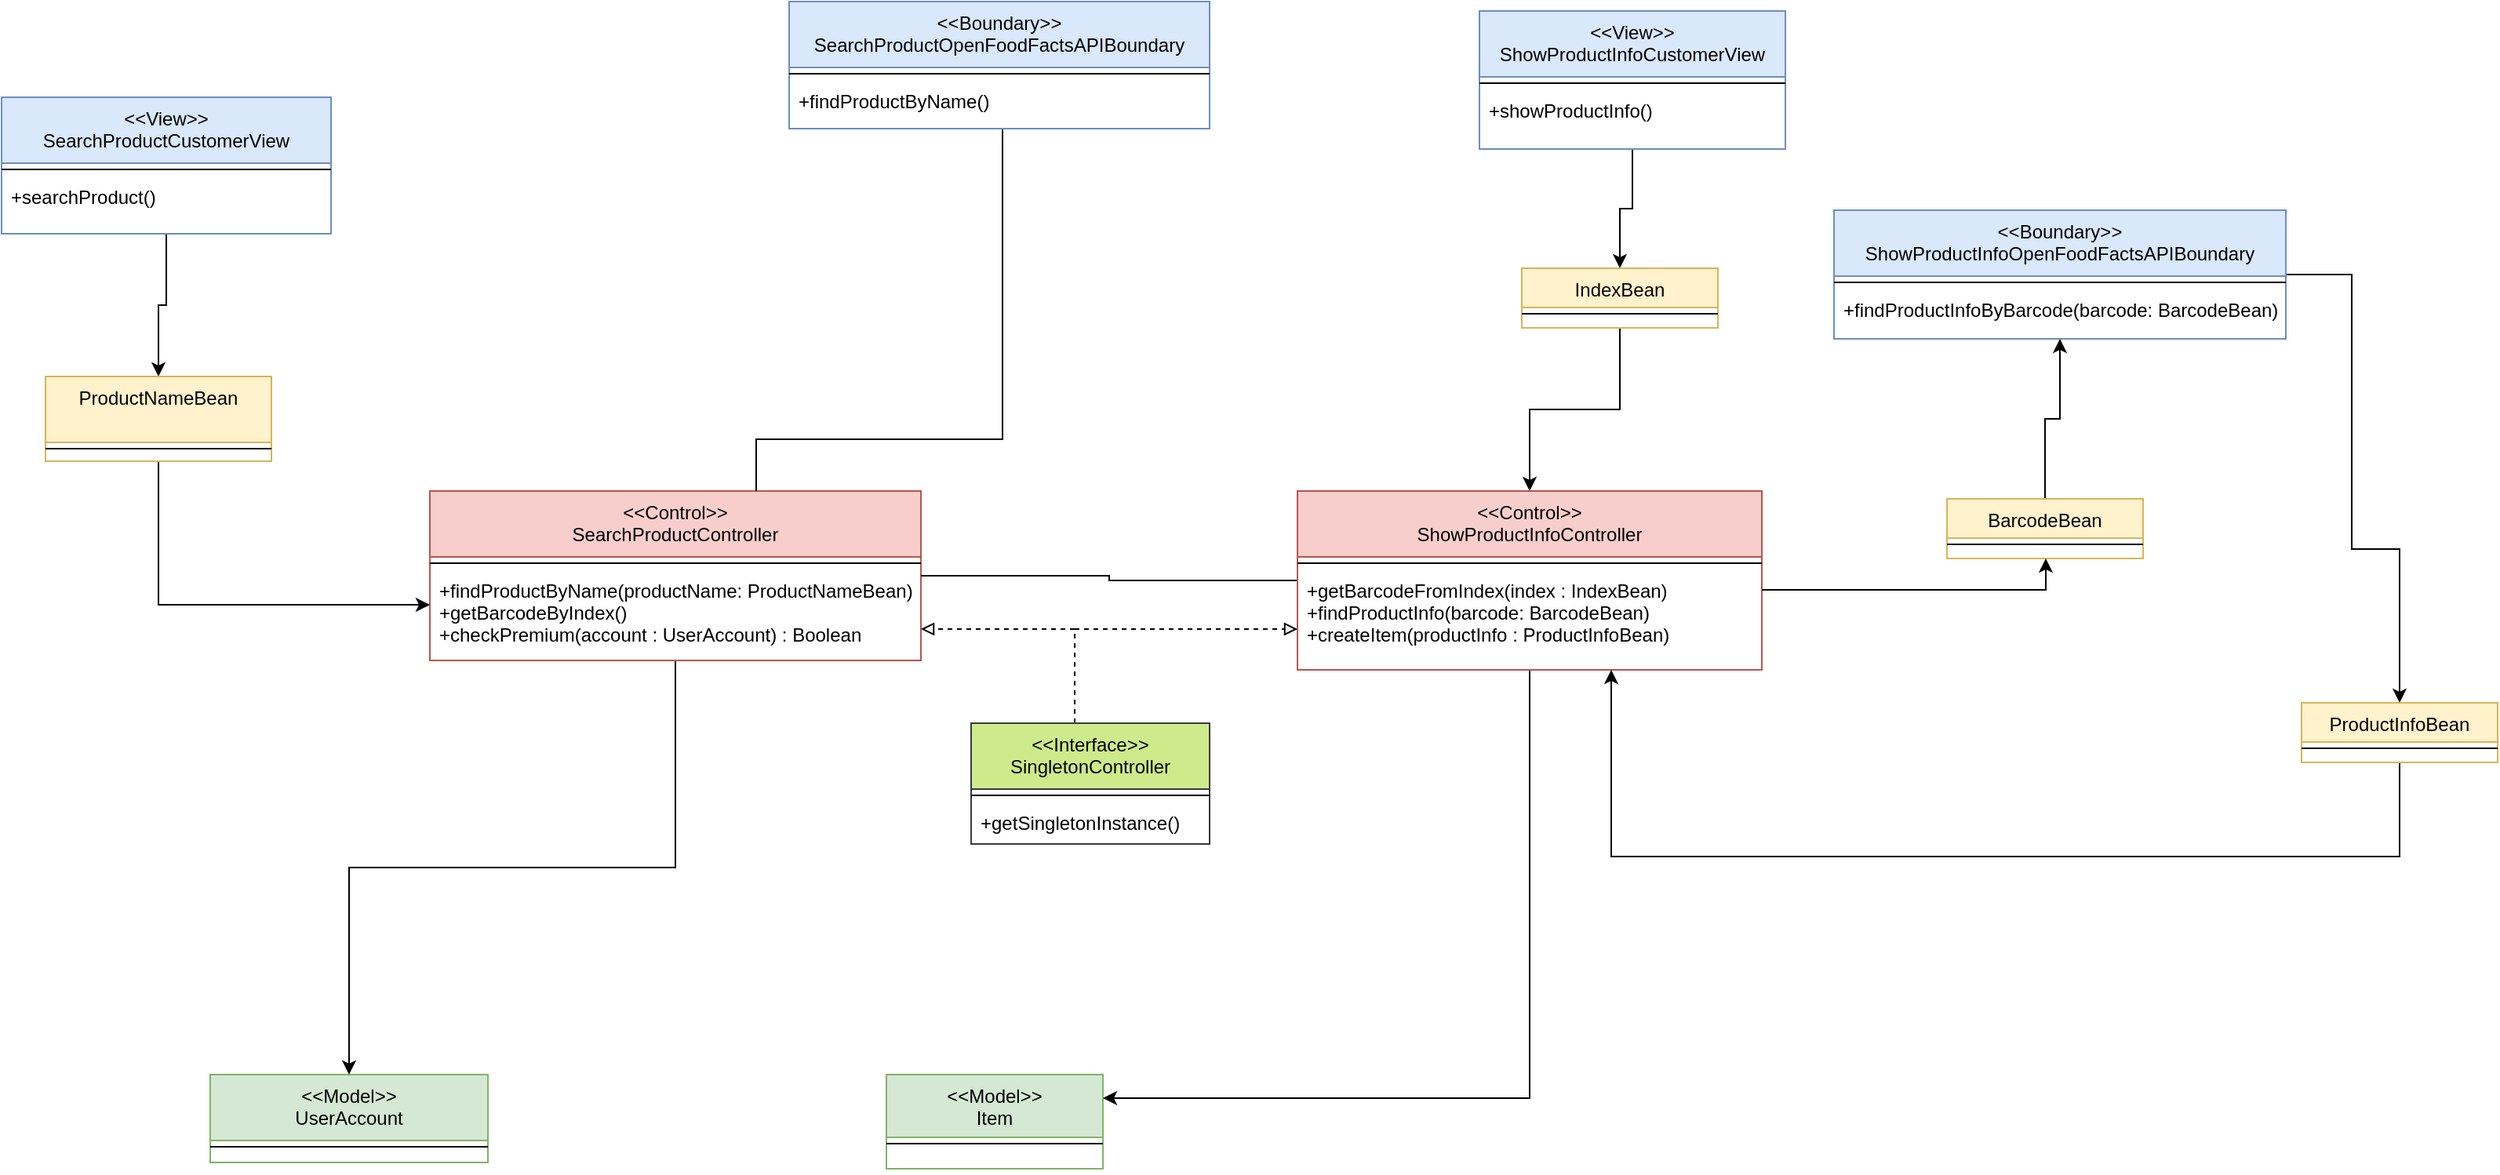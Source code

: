 <mxfile version="20.8.5" type="device"><diagram name="Pagina-1" id="UmniKbAy3muger2Wqppi"><mxGraphModel dx="1575" dy="899" grid="0" gridSize="10" guides="1" tooltips="1" connect="1" arrows="1" fold="1" page="1" pageScale="1" pageWidth="827" pageHeight="1169" math="0" shadow="0"><root><mxCell id="0"/><mxCell id="1" parent="0"/><mxCell id="kpLYrS2HoN4zXeKdUY_x-1" value="&lt;&lt;Model&gt;&gt;&#10;UserAccount" style="swimlane;fontStyle=0;align=center;verticalAlign=top;childLayout=stackLayout;horizontal=1;startSize=42;horizontalStack=0;resizeParent=1;resizeLast=0;collapsible=1;marginBottom=0;rounded=0;shadow=0;strokeWidth=1;fillColor=#d5e8d4;strokeColor=#82b366;" parent="1" vertex="1"><mxGeometry x="331" y="752" width="177" height="56" as="geometry"><mxRectangle x="894.5" y="841" width="160" height="54" as="alternateBounds"/></mxGeometry></mxCell><mxCell id="kpLYrS2HoN4zXeKdUY_x-2" value="" style="line;html=1;strokeWidth=1;align=left;verticalAlign=middle;spacingTop=-1;spacingLeft=3;spacingRight=3;rotatable=0;labelPosition=right;points=[];portConstraint=eastwest;" parent="kpLYrS2HoN4zXeKdUY_x-1" vertex="1"><mxGeometry y="42" width="177" height="8" as="geometry"/></mxCell><mxCell id="kpLYrS2HoN4zXeKdUY_x-4" value="&lt;&lt;Model&gt;&gt;&#10;Item" style="swimlane;fontStyle=0;align=center;verticalAlign=top;childLayout=stackLayout;horizontal=1;startSize=40;horizontalStack=0;resizeParent=1;resizeLast=0;collapsible=1;marginBottom=0;rounded=0;shadow=0;strokeWidth=1;fillColor=#d5e8d4;strokeColor=#82b366;" parent="1" vertex="1"><mxGeometry x="762" y="752" width="138" height="60" as="geometry"><mxRectangle x="1407.5" y="893" width="160" height="49.5" as="alternateBounds"/></mxGeometry></mxCell><mxCell id="kpLYrS2HoN4zXeKdUY_x-5" value="" style="line;html=1;strokeWidth=1;align=left;verticalAlign=middle;spacingTop=-1;spacingLeft=3;spacingRight=3;rotatable=0;labelPosition=right;points=[];portConstraint=eastwest;" parent="kpLYrS2HoN4zXeKdUY_x-4" vertex="1"><mxGeometry y="40" width="138" height="8" as="geometry"/></mxCell><mxCell id="kpLYrS2HoN4zXeKdUY_x-6" value="&#10; " style="text;align=left;verticalAlign=top;spacingLeft=4;spacingRight=4;overflow=hidden;rotatable=0;points=[[0,0.5],[1,0.5]];portConstraint=eastwest;" parent="kpLYrS2HoN4zXeKdUY_x-4" vertex="1"><mxGeometry y="48" width="138" height="12" as="geometry"/></mxCell><mxCell id="kpLYrS2HoN4zXeKdUY_x-7" style="edgeStyle=orthogonalEdgeStyle;rounded=0;orthogonalLoop=1;jettySize=auto;html=1;" parent="1" source="kpLYrS2HoN4zXeKdUY_x-8" target="kpLYrS2HoN4zXeKdUY_x-1" edge="1"><mxGeometry relative="1" as="geometry"/></mxCell><mxCell id="kpLYrS2HoN4zXeKdUY_x-8" value="&lt;&lt;Control&gt;&gt;&#10;SearchProductController" style="swimlane;fontStyle=0;align=center;verticalAlign=top;childLayout=stackLayout;horizontal=1;startSize=42;horizontalStack=0;resizeParent=1;resizeLast=0;collapsible=1;marginBottom=0;rounded=0;shadow=0;strokeWidth=1;fillColor=#f8cecc;strokeColor=#b85450;" parent="1" vertex="1"><mxGeometry x="471" y="380" width="313" height="108" as="geometry"><mxRectangle x="894.5" y="841" width="160" height="54" as="alternateBounds"/></mxGeometry></mxCell><mxCell id="kpLYrS2HoN4zXeKdUY_x-9" value="" style="line;html=1;strokeWidth=1;align=left;verticalAlign=middle;spacingTop=-1;spacingLeft=3;spacingRight=3;rotatable=0;labelPosition=right;points=[];portConstraint=eastwest;" parent="kpLYrS2HoN4zXeKdUY_x-8" vertex="1"><mxGeometry y="42" width="313" height="8" as="geometry"/></mxCell><mxCell id="kpLYrS2HoN4zXeKdUY_x-10" value="+findProductByName(productName: ProductNameBean)&#10;+getBarcodeByIndex()&#10;+checkPremium(account : UserAccount) : Boolean" style="text;align=left;verticalAlign=top;spacingLeft=4;spacingRight=4;overflow=hidden;rotatable=0;points=[[0,0.5],[1,0.5]];portConstraint=eastwest;" parent="kpLYrS2HoN4zXeKdUY_x-8" vertex="1"><mxGeometry y="50" width="313" height="45" as="geometry"/></mxCell><mxCell id="kpLYrS2HoN4zXeKdUY_x-11" style="edgeStyle=orthogonalEdgeStyle;rounded=0;orthogonalLoop=1;jettySize=auto;html=1;startArrow=classic;startFill=1;endArrow=none;endFill=0;" parent="1" source="kpLYrS2HoN4zXeKdUY_x-32" target="kpLYrS2HoN4zXeKdUY_x-12" edge="1"><mxGeometry relative="1" as="geometry"/></mxCell><mxCell id="kpLYrS2HoN4zXeKdUY_x-12" value="&lt;&lt;View&gt;&gt;&#10;SearchProductCustomerView" style="swimlane;fontStyle=0;align=center;verticalAlign=top;childLayout=stackLayout;horizontal=1;startSize=42;horizontalStack=0;resizeParent=1;resizeLast=0;collapsible=1;marginBottom=0;rounded=0;shadow=0;strokeWidth=1;fillColor=#dae8fc;strokeColor=#6c8ebf;" parent="1" vertex="1"><mxGeometry x="198" y="129" width="210" height="87" as="geometry"><mxRectangle x="894.5" y="841" width="160" height="54" as="alternateBounds"/></mxGeometry></mxCell><mxCell id="kpLYrS2HoN4zXeKdUY_x-13" value="" style="line;html=1;strokeWidth=1;align=left;verticalAlign=middle;spacingTop=-1;spacingLeft=3;spacingRight=3;rotatable=0;labelPosition=right;points=[];portConstraint=eastwest;" parent="kpLYrS2HoN4zXeKdUY_x-12" vertex="1"><mxGeometry y="42" width="210" height="8" as="geometry"/></mxCell><mxCell id="kpLYrS2HoN4zXeKdUY_x-14" value="+searchProduct()" style="text;align=left;verticalAlign=top;spacingLeft=4;spacingRight=4;overflow=hidden;rotatable=0;points=[[0,0.5],[1,0.5]];portConstraint=eastwest;" parent="kpLYrS2HoN4zXeKdUY_x-12" vertex="1"><mxGeometry y="50" width="210" height="37" as="geometry"/></mxCell><mxCell id="kpLYrS2HoN4zXeKdUY_x-15" style="edgeStyle=orthogonalEdgeStyle;rounded=0;orthogonalLoop=1;jettySize=auto;html=1;startArrow=none;startFill=0;endArrow=none;endFill=0;" parent="1" source="kpLYrS2HoN4zXeKdUY_x-16" target="kpLYrS2HoN4zXeKdUY_x-8" edge="1"><mxGeometry relative="1" as="geometry"><Array as="points"><mxPoint x="836" y="347"/><mxPoint x="679" y="347"/></Array></mxGeometry></mxCell><mxCell id="kpLYrS2HoN4zXeKdUY_x-16" value="&lt;&lt;Boundary&gt;&gt;&#10;SearchProductOpenFoodFactsAPIBoundary" style="swimlane;fontStyle=0;align=center;verticalAlign=top;childLayout=stackLayout;horizontal=1;startSize=42;horizontalStack=0;resizeParent=1;resizeLast=0;collapsible=1;marginBottom=0;rounded=0;shadow=0;strokeWidth=1;fillColor=#dae8fc;strokeColor=#6c8ebf;" parent="1" vertex="1"><mxGeometry x="700" y="68" width="268" height="81" as="geometry"><mxRectangle x="894.5" y="841" width="160" height="54" as="alternateBounds"/></mxGeometry></mxCell><mxCell id="kpLYrS2HoN4zXeKdUY_x-17" value="" style="line;html=1;strokeWidth=1;align=left;verticalAlign=middle;spacingTop=-1;spacingLeft=3;spacingRight=3;rotatable=0;labelPosition=right;points=[];portConstraint=eastwest;" parent="kpLYrS2HoN4zXeKdUY_x-16" vertex="1"><mxGeometry y="42" width="268" height="8" as="geometry"/></mxCell><mxCell id="kpLYrS2HoN4zXeKdUY_x-18" value="+findProductByName()" style="text;align=left;verticalAlign=top;spacingLeft=4;spacingRight=4;overflow=hidden;rotatable=0;points=[[0,0.5],[1,0.5]];portConstraint=eastwest;" parent="kpLYrS2HoN4zXeKdUY_x-16" vertex="1"><mxGeometry y="50" width="268" height="25" as="geometry"/></mxCell><mxCell id="kpLYrS2HoN4zXeKdUY_x-39" style="edgeStyle=orthogonalEdgeStyle;rounded=0;orthogonalLoop=1;jettySize=auto;html=1;startArrow=none;startFill=0;endArrow=classic;endFill=1;" parent="1" source="kpLYrS2HoN4zXeKdUY_x-20" target="kpLYrS2HoN4zXeKdUY_x-37" edge="1"><mxGeometry relative="1" as="geometry"/></mxCell><mxCell id="kpLYrS2HoN4zXeKdUY_x-20" value="&lt;&lt;View&gt;&gt;&#10;ShowProductInfoCustomerView" style="swimlane;fontStyle=0;align=center;verticalAlign=top;childLayout=stackLayout;horizontal=1;startSize=42;horizontalStack=0;resizeParent=1;resizeLast=0;collapsible=1;marginBottom=0;rounded=0;shadow=0;strokeWidth=1;fillColor=#dae8fc;strokeColor=#6c8ebf;" parent="1" vertex="1"><mxGeometry x="1140" y="74" width="195" height="88" as="geometry"><mxRectangle x="894.5" y="841" width="160" height="54" as="alternateBounds"/></mxGeometry></mxCell><mxCell id="kpLYrS2HoN4zXeKdUY_x-21" value="" style="line;html=1;strokeWidth=1;align=left;verticalAlign=middle;spacingTop=-1;spacingLeft=3;spacingRight=3;rotatable=0;labelPosition=right;points=[];portConstraint=eastwest;" parent="kpLYrS2HoN4zXeKdUY_x-20" vertex="1"><mxGeometry y="42" width="195" height="8" as="geometry"/></mxCell><mxCell id="kpLYrS2HoN4zXeKdUY_x-22" value="+showProductInfo()" style="text;align=left;verticalAlign=top;spacingLeft=4;spacingRight=4;overflow=hidden;rotatable=0;points=[[0,0.5],[1,0.5]];portConstraint=eastwest;" parent="kpLYrS2HoN4zXeKdUY_x-20" vertex="1"><mxGeometry y="50" width="195" height="38" as="geometry"/></mxCell><mxCell id="kpLYrS2HoN4zXeKdUY_x-24" style="edgeStyle=orthogonalEdgeStyle;rounded=0;orthogonalLoop=1;jettySize=auto;html=1;startArrow=none;startFill=0;endArrow=none;endFill=0;" parent="1" source="kpLYrS2HoN4zXeKdUY_x-26" target="kpLYrS2HoN4zXeKdUY_x-8" edge="1"><mxGeometry relative="1" as="geometry"/></mxCell><mxCell id="kpLYrS2HoN4zXeKdUY_x-25" style="edgeStyle=orthogonalEdgeStyle;rounded=0;orthogonalLoop=1;jettySize=auto;html=1;startArrow=none;startFill=0;" parent="1" source="kpLYrS2HoN4zXeKdUY_x-26" target="kpLYrS2HoN4zXeKdUY_x-4" edge="1"><mxGeometry relative="1" as="geometry"><Array as="points"><mxPoint x="1172" y="767"/></Array></mxGeometry></mxCell><mxCell id="kpLYrS2HoN4zXeKdUY_x-26" value="&lt;&lt;Control&gt;&gt;&#10;ShowProductInfoController" style="swimlane;fontStyle=0;align=center;verticalAlign=top;childLayout=stackLayout;horizontal=1;startSize=42;horizontalStack=0;resizeParent=1;resizeLast=0;collapsible=1;marginBottom=0;rounded=0;shadow=0;strokeWidth=1;fillColor=#f8cecc;strokeColor=#b85450;" parent="1" vertex="1"><mxGeometry x="1024" y="380" width="296" height="114" as="geometry"><mxRectangle x="894.5" y="841" width="160" height="54" as="alternateBounds"/></mxGeometry></mxCell><mxCell id="kpLYrS2HoN4zXeKdUY_x-27" value="" style="line;html=1;strokeWidth=1;align=left;verticalAlign=middle;spacingTop=-1;spacingLeft=3;spacingRight=3;rotatable=0;labelPosition=right;points=[];portConstraint=eastwest;" parent="kpLYrS2HoN4zXeKdUY_x-26" vertex="1"><mxGeometry y="42" width="296" height="8" as="geometry"/></mxCell><mxCell id="kpLYrS2HoN4zXeKdUY_x-28" value="+getBarcodeFromIndex(index : IndexBean)&#10;+findProductInfo(barcode: BarcodeBean) &#10;+createItem(productInfo : ProductInfoBean)" style="text;align=left;verticalAlign=top;spacingLeft=4;spacingRight=4;overflow=hidden;rotatable=0;points=[[0,0.5],[1,0.5]];portConstraint=eastwest;" parent="kpLYrS2HoN4zXeKdUY_x-26" vertex="1"><mxGeometry y="50" width="296" height="61" as="geometry"/></mxCell><mxCell id="kpLYrS2HoN4zXeKdUY_x-47" style="edgeStyle=orthogonalEdgeStyle;rounded=0;orthogonalLoop=1;jettySize=auto;html=1;entryX=0.5;entryY=0;entryDx=0;entryDy=0;startArrow=none;startFill=0;endArrow=classic;endFill=1;" parent="1" source="kpLYrS2HoN4zXeKdUY_x-29" target="kpLYrS2HoN4zXeKdUY_x-45" edge="1"><mxGeometry relative="1" as="geometry"><Array as="points"><mxPoint x="1696" y="417"/><mxPoint x="1727" y="417"/></Array></mxGeometry></mxCell><mxCell id="kpLYrS2HoN4zXeKdUY_x-29" value="&lt;&lt;Boundary&gt;&gt;&#10;ShowProductInfoOpenFoodFactsAPIBoundary" style="swimlane;fontStyle=0;align=center;verticalAlign=top;childLayout=stackLayout;horizontal=1;startSize=42;horizontalStack=0;resizeParent=1;resizeLast=0;collapsible=1;marginBottom=0;rounded=0;shadow=0;strokeWidth=1;fillColor=#dae8fc;strokeColor=#6c8ebf;" parent="1" vertex="1"><mxGeometry x="1366" y="201" width="288" height="82" as="geometry"><mxRectangle x="894.5" y="841" width="160" height="54" as="alternateBounds"/></mxGeometry></mxCell><mxCell id="kpLYrS2HoN4zXeKdUY_x-30" value="" style="line;html=1;strokeWidth=1;align=left;verticalAlign=middle;spacingTop=-1;spacingLeft=3;spacingRight=3;rotatable=0;labelPosition=right;points=[];portConstraint=eastwest;" parent="kpLYrS2HoN4zXeKdUY_x-29" vertex="1"><mxGeometry y="42" width="288" height="8" as="geometry"/></mxCell><mxCell id="kpLYrS2HoN4zXeKdUY_x-31" value="+findProductInfoByBarcode(barcode: BarcodeBean) " style="text;align=left;verticalAlign=top;spacingLeft=4;spacingRight=4;overflow=hidden;rotatable=0;points=[[0,0.5],[1,0.5]];portConstraint=eastwest;" parent="kpLYrS2HoN4zXeKdUY_x-29" vertex="1"><mxGeometry y="50" width="288" height="32" as="geometry"/></mxCell><mxCell id="kpLYrS2HoN4zXeKdUY_x-35" style="edgeStyle=orthogonalEdgeStyle;rounded=0;orthogonalLoop=1;jettySize=auto;html=1;entryX=0;entryY=0.5;entryDx=0;entryDy=0;endArrow=classic;endFill=1;" parent="1" source="kpLYrS2HoN4zXeKdUY_x-32" target="kpLYrS2HoN4zXeKdUY_x-10" edge="1"><mxGeometry relative="1" as="geometry"/></mxCell><mxCell id="kpLYrS2HoN4zXeKdUY_x-32" value="ProductNameBean" style="swimlane;fontStyle=0;align=center;verticalAlign=top;childLayout=stackLayout;horizontal=1;startSize=42;horizontalStack=0;resizeParent=1;resizeLast=0;collapsible=1;marginBottom=0;rounded=0;shadow=0;strokeWidth=1;fillColor=#fff2cc;strokeColor=#d6b656;" parent="1" vertex="1"><mxGeometry x="226" y="307" width="144" height="54" as="geometry"><mxRectangle x="894.5" y="841" width="160" height="54" as="alternateBounds"/></mxGeometry></mxCell><mxCell id="kpLYrS2HoN4zXeKdUY_x-33" value="" style="line;html=1;strokeWidth=1;align=left;verticalAlign=middle;spacingTop=-1;spacingLeft=3;spacingRight=3;rotatable=0;labelPosition=right;points=[];portConstraint=eastwest;" parent="kpLYrS2HoN4zXeKdUY_x-32" vertex="1"><mxGeometry y="42" width="144" height="8" as="geometry"/></mxCell><mxCell id="kpLYrS2HoN4zXeKdUY_x-40" style="edgeStyle=orthogonalEdgeStyle;rounded=0;orthogonalLoop=1;jettySize=auto;html=1;startArrow=none;startFill=0;endArrow=classic;endFill=1;" parent="1" source="kpLYrS2HoN4zXeKdUY_x-37" target="kpLYrS2HoN4zXeKdUY_x-26" edge="1"><mxGeometry relative="1" as="geometry"/></mxCell><mxCell id="kpLYrS2HoN4zXeKdUY_x-37" value="IndexBean" style="swimlane;fontStyle=0;align=center;verticalAlign=top;childLayout=stackLayout;horizontal=1;startSize=25;horizontalStack=0;resizeParent=1;resizeLast=0;collapsible=1;marginBottom=0;rounded=0;shadow=0;strokeWidth=1;fillColor=#fff2cc;strokeColor=#d6b656;" parent="1" vertex="1"><mxGeometry x="1167" y="238" width="125" height="38" as="geometry"><mxRectangle x="894.5" y="841" width="160" height="54" as="alternateBounds"/></mxGeometry></mxCell><mxCell id="kpLYrS2HoN4zXeKdUY_x-38" value="" style="line;html=1;strokeWidth=1;align=left;verticalAlign=middle;spacingTop=-1;spacingLeft=3;spacingRight=3;rotatable=0;labelPosition=right;points=[];portConstraint=eastwest;" parent="kpLYrS2HoN4zXeKdUY_x-37" vertex="1"><mxGeometry y="25" width="125" height="8" as="geometry"/></mxCell><mxCell id="kpLYrS2HoN4zXeKdUY_x-44" style="edgeStyle=orthogonalEdgeStyle;rounded=0;orthogonalLoop=1;jettySize=auto;html=1;startArrow=none;startFill=0;endArrow=classic;endFill=1;" parent="1" source="kpLYrS2HoN4zXeKdUY_x-41" target="kpLYrS2HoN4zXeKdUY_x-29" edge="1"><mxGeometry relative="1" as="geometry"/></mxCell><mxCell id="kpLYrS2HoN4zXeKdUY_x-41" value="BarcodeBean" style="swimlane;fontStyle=0;align=center;verticalAlign=top;childLayout=stackLayout;horizontal=1;startSize=25;horizontalStack=0;resizeParent=1;resizeLast=0;collapsible=1;marginBottom=0;rounded=0;shadow=0;strokeWidth=1;fillColor=#fff2cc;strokeColor=#d6b656;" parent="1" vertex="1"><mxGeometry x="1438" y="385" width="125" height="38" as="geometry"><mxRectangle x="894.5" y="841" width="160" height="54" as="alternateBounds"/></mxGeometry></mxCell><mxCell id="kpLYrS2HoN4zXeKdUY_x-42" value="" style="line;html=1;strokeWidth=1;align=left;verticalAlign=middle;spacingTop=-1;spacingLeft=3;spacingRight=3;rotatable=0;labelPosition=right;points=[];portConstraint=eastwest;" parent="kpLYrS2HoN4zXeKdUY_x-41" vertex="1"><mxGeometry y="25" width="125" height="8" as="geometry"/></mxCell><mxCell id="kpLYrS2HoN4zXeKdUY_x-43" style="edgeStyle=orthogonalEdgeStyle;rounded=0;orthogonalLoop=1;jettySize=auto;html=1;startArrow=none;startFill=0;endArrow=classic;endFill=1;" parent="1" source="kpLYrS2HoN4zXeKdUY_x-28" target="kpLYrS2HoN4zXeKdUY_x-41" edge="1"><mxGeometry relative="1" as="geometry"><Array as="points"><mxPoint x="1501" y="443"/></Array></mxGeometry></mxCell><mxCell id="kpLYrS2HoN4zXeKdUY_x-48" style="edgeStyle=orthogonalEdgeStyle;rounded=0;orthogonalLoop=1;jettySize=auto;html=1;startArrow=none;startFill=0;endArrow=classic;endFill=1;" parent="1" source="kpLYrS2HoN4zXeKdUY_x-45" target="kpLYrS2HoN4zXeKdUY_x-26" edge="1"><mxGeometry relative="1" as="geometry"><Array as="points"><mxPoint x="1727" y="613"/><mxPoint x="1224" y="613"/></Array></mxGeometry></mxCell><mxCell id="kpLYrS2HoN4zXeKdUY_x-45" value="ProductInfoBean" style="swimlane;fontStyle=0;align=center;verticalAlign=top;childLayout=stackLayout;horizontal=1;startSize=25;horizontalStack=0;resizeParent=1;resizeLast=0;collapsible=1;marginBottom=0;rounded=0;shadow=0;strokeWidth=1;fillColor=#fff2cc;strokeColor=#d6b656;" parent="1" vertex="1"><mxGeometry x="1664" y="515" width="125" height="38" as="geometry"><mxRectangle x="894.5" y="841" width="160" height="54" as="alternateBounds"/></mxGeometry></mxCell><mxCell id="kpLYrS2HoN4zXeKdUY_x-46" value="" style="line;html=1;strokeWidth=1;align=left;verticalAlign=middle;spacingTop=-1;spacingLeft=3;spacingRight=3;rotatable=0;labelPosition=right;points=[];portConstraint=eastwest;" parent="kpLYrS2HoN4zXeKdUY_x-45" vertex="1"><mxGeometry y="25" width="125" height="8" as="geometry"/></mxCell><mxCell id="Fi-efiClDgQAC_5TK8uS-4" style="edgeStyle=orthogonalEdgeStyle;rounded=0;orthogonalLoop=1;jettySize=auto;html=1;endArrow=block;endFill=0;dashed=1;" edge="1" parent="1" source="Fi-efiClDgQAC_5TK8uS-1" target="kpLYrS2HoN4zXeKdUY_x-10"><mxGeometry relative="1" as="geometry"><Array as="points"><mxPoint x="882" y="468"/></Array></mxGeometry></mxCell><mxCell id="Fi-efiClDgQAC_5TK8uS-5" style="edgeStyle=orthogonalEdgeStyle;rounded=0;orthogonalLoop=1;jettySize=auto;html=1;endArrow=block;endFill=0;dashed=1;" edge="1" parent="1" source="Fi-efiClDgQAC_5TK8uS-1" target="kpLYrS2HoN4zXeKdUY_x-26"><mxGeometry relative="1" as="geometry"><Array as="points"><mxPoint x="882" y="468"/></Array></mxGeometry></mxCell><mxCell id="Fi-efiClDgQAC_5TK8uS-1" value="&lt;&lt;Interface&gt;&gt;&#10;SingletonController" style="swimlane;fontStyle=0;align=center;verticalAlign=top;childLayout=stackLayout;horizontal=1;startSize=42;horizontalStack=0;resizeParent=1;resizeLast=0;collapsible=1;marginBottom=0;rounded=0;shadow=0;strokeWidth=1;fillColor=#cdeb8b;strokeColor=#36393d;" vertex="1" parent="1"><mxGeometry x="816" y="528" width="152" height="77" as="geometry"><mxRectangle x="894.5" y="841" width="160" height="54" as="alternateBounds"/></mxGeometry></mxCell><mxCell id="Fi-efiClDgQAC_5TK8uS-2" value="" style="line;html=1;strokeWidth=1;align=left;verticalAlign=middle;spacingTop=-1;spacingLeft=3;spacingRight=3;rotatable=0;labelPosition=right;points=[];portConstraint=eastwest;" vertex="1" parent="Fi-efiClDgQAC_5TK8uS-1"><mxGeometry y="42" width="152" height="8" as="geometry"/></mxCell><mxCell id="Fi-efiClDgQAC_5TK8uS-3" value="+getSingletonInstance()" style="text;align=left;verticalAlign=top;spacingLeft=4;spacingRight=4;overflow=hidden;rotatable=0;points=[[0,0.5],[1,0.5]];portConstraint=eastwest;" vertex="1" parent="Fi-efiClDgQAC_5TK8uS-1"><mxGeometry y="50" width="152" height="24" as="geometry"/></mxCell></root></mxGraphModel></diagram></mxfile>